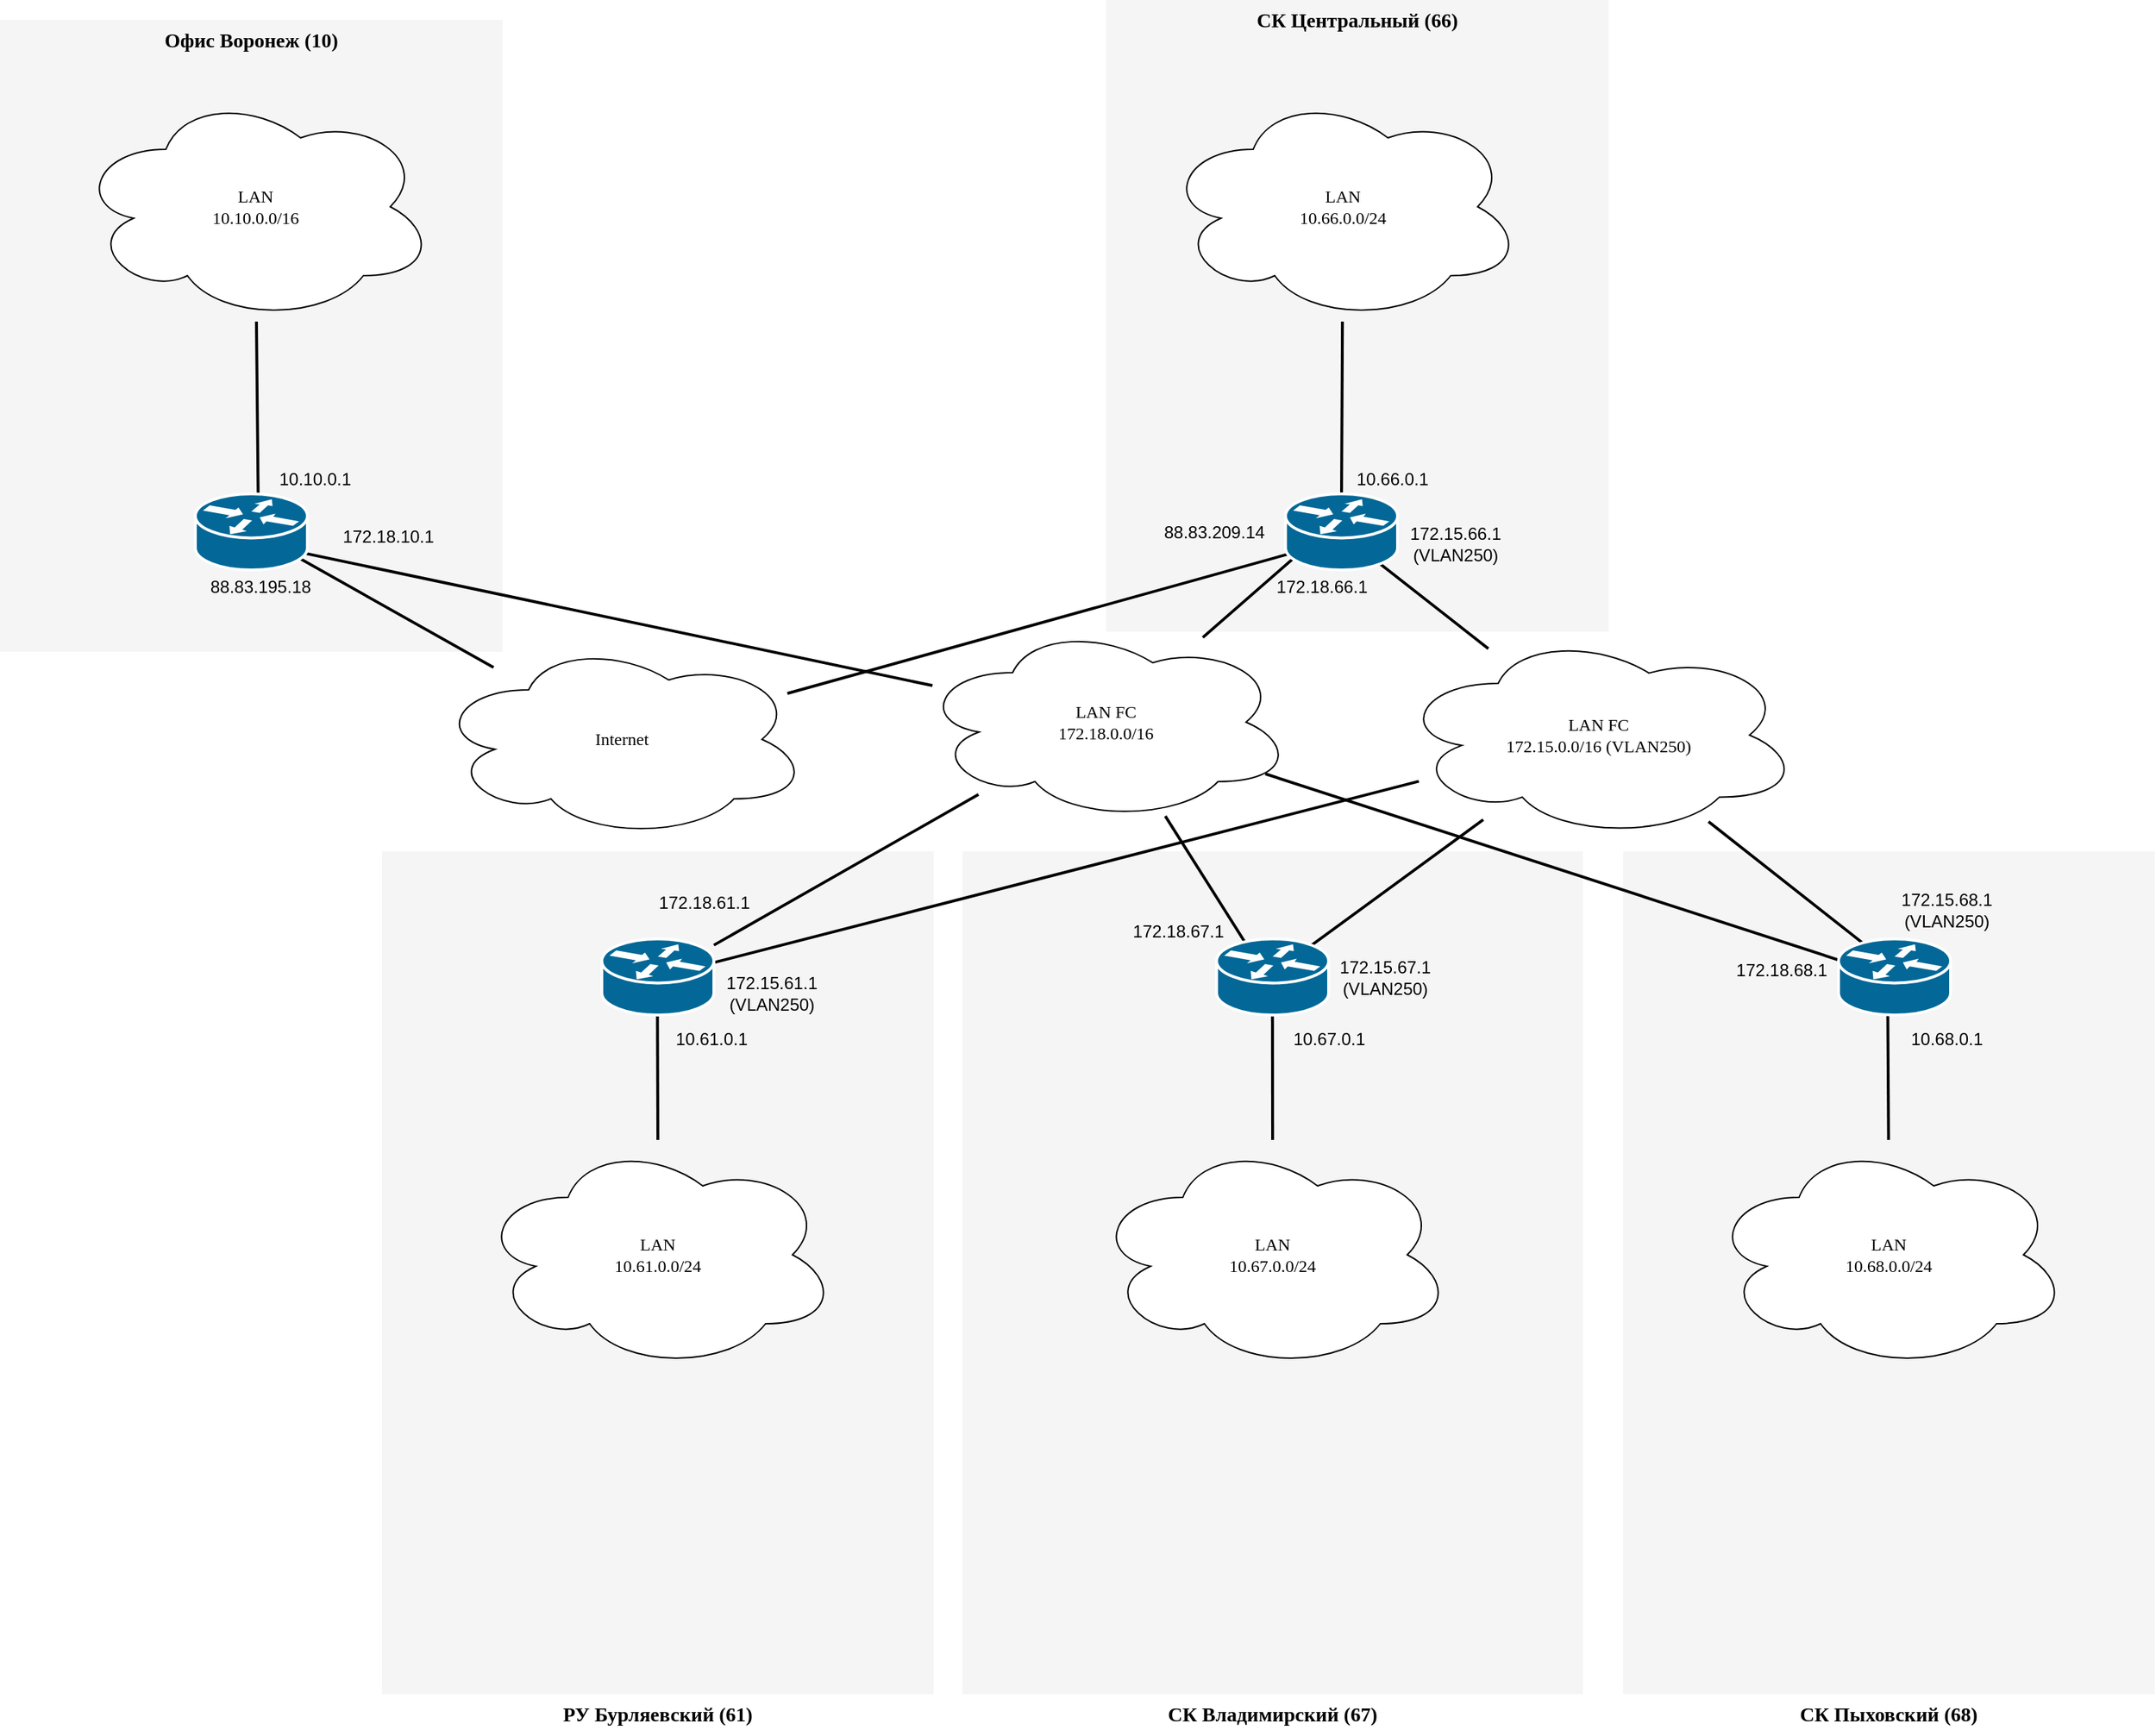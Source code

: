 <mxfile version="15.7.0" type="github">
  <diagram name="Page-1" id="c37626ed-c26b-45fb-9056-f9ebc6bb27b6">
    <mxGraphModel dx="2031" dy="1134" grid="1" gridSize="10" guides="1" tooltips="1" connect="1" arrows="1" fold="1" page="1" pageScale="1" pageWidth="1100" pageHeight="850" background="none" math="0" shadow="0">
      <root>
        <mxCell id="0" />
        <mxCell id="1" parent="0" />
        <mxCell id="1c7a67bf8fd3230f-83" value="СК Центральный (66)" style="whiteSpace=wrap;html=1;rounded=0;shadow=0;comic=0;strokeWidth=1;fontFamily=Verdana;fontSize=14;fillColor=#f5f5f5;strokeColor=none;verticalAlign=top;fontStyle=1" parent="1" vertex="1">
          <mxGeometry x="1010" y="246" width="350" height="440" as="geometry" />
        </mxCell>
        <mxCell id="1c7a67bf8fd3230f-82" value="СК Пыховский (68)" style="whiteSpace=wrap;html=1;rounded=0;shadow=0;comic=0;strokeWidth=1;fontFamily=Verdana;fontSize=14;fillColor=#f5f5f5;strokeColor=none;fontStyle=1;verticalAlign=top;labelPosition=center;verticalLabelPosition=bottom;align=center;" parent="1" vertex="1">
          <mxGeometry x="1370" y="839" width="370" height="587" as="geometry" />
        </mxCell>
        <mxCell id="1c7a67bf8fd3230f-81" value="СК Владимирский (67)" style="whiteSpace=wrap;html=1;rounded=0;shadow=0;comic=0;strokeWidth=1;fontFamily=Verdana;fontSize=14;fillColor=#f5f5f5;strokeColor=none;fontStyle=1;verticalAlign=top;labelPosition=center;verticalLabelPosition=bottom;align=center;" parent="1" vertex="1">
          <mxGeometry x="910" y="839.0" width="432" height="587" as="geometry" />
        </mxCell>
        <mxCell id="1c7a67bf8fd3230f-80" value="РУ Бурляевский (61)" style="whiteSpace=wrap;html=1;rounded=0;shadow=0;comic=0;strokeWidth=1;fontFamily=Verdana;fontSize=14;fillColor=#f5f5f5;strokeColor=none;fontStyle=1;verticalAlign=top;labelPosition=center;verticalLabelPosition=bottom;align=center;" parent="1" vertex="1">
          <mxGeometry x="506" y="839" width="384" height="587" as="geometry" />
        </mxCell>
        <mxCell id="1c7a67bf8fd3230f-15" value="Internet" style="ellipse;shape=cloud;whiteSpace=wrap;html=1;rounded=0;shadow=0;comic=0;strokeWidth=1;fontFamily=Verdana;fontSize=12;" parent="1" vertex="1">
          <mxGeometry x="543" y="692" width="260" height="138" as="geometry" />
        </mxCell>
        <mxCell id="1c7a67bf8fd3230f-54" style="edgeStyle=none;html=1;labelBackgroundColor=none;startFill=0;endArrow=none;endFill=0;strokeWidth=2;fontFamily=Verdana;fontSize=12;exitX=0.485;exitY=0.506;exitDx=0;exitDy=0;exitPerimeter=0;" parent="1" source="1c7a67bf8fd3230f-47" target="58_N4NvC8-cw4pMC1R1P-5" edge="1">
          <mxGeometry relative="1" as="geometry">
            <mxPoint x="1174" y="696" as="targetPoint" />
          </mxGeometry>
        </mxCell>
        <mxCell id="58_N4NvC8-cw4pMC1R1P-2" value="LAN&lt;br&gt;10.66.0.0/24" style="ellipse;shape=cloud;whiteSpace=wrap;html=1;rounded=0;shadow=0;comic=0;strokeWidth=1;fontFamily=Verdana;fontSize=12;" parent="1" vertex="1">
          <mxGeometry x="1050" y="310" width="250" height="160" as="geometry" />
        </mxCell>
        <mxCell id="58_N4NvC8-cw4pMC1R1P-3" style="edgeStyle=none;html=1;labelBackgroundColor=none;startFill=0;endArrow=none;endFill=0;strokeWidth=2;fontFamily=Verdana;fontSize=12;entryX=0.5;entryY=0;entryDx=0;entryDy=0;entryPerimeter=0;" parent="1" source="58_N4NvC8-cw4pMC1R1P-2" target="1c7a67bf8fd3230f-47" edge="1">
          <mxGeometry relative="1" as="geometry">
            <mxPoint x="1260" y="500.0" as="sourcePoint" />
            <mxPoint x="1260" y="553" as="targetPoint" />
          </mxGeometry>
        </mxCell>
        <mxCell id="58_N4NvC8-cw4pMC1R1P-4" value="10.66.0.1" style="text;html=1;resizable=0;autosize=1;align=center;verticalAlign=middle;points=[];fillColor=none;strokeColor=none;rounded=0;" parent="1" vertex="1">
          <mxGeometry x="1174" y="570" width="70" height="20" as="geometry" />
        </mxCell>
        <mxCell id="58_N4NvC8-cw4pMC1R1P-5" value="LAN FC&lt;br&gt;172.15.0.0/16 (VLAN250)" style="ellipse;shape=cloud;whiteSpace=wrap;html=1;rounded=0;shadow=0;comic=0;strokeWidth=1;fontFamily=Verdana;fontSize=12;" parent="1" vertex="1">
          <mxGeometry x="1213" y="686" width="280" height="144" as="geometry" />
        </mxCell>
        <mxCell id="58_N4NvC8-cw4pMC1R1P-7" value="172.15.66.1&lt;br&gt;(VLAN250)" style="text;html=1;resizable=0;autosize=1;align=center;verticalAlign=middle;points=[];fillColor=none;strokeColor=none;rounded=0;" parent="1" vertex="1">
          <mxGeometry x="1213" y="610" width="80" height="30" as="geometry" />
        </mxCell>
        <mxCell id="58_N4NvC8-cw4pMC1R1P-14" style="edgeStyle=none;html=1;labelBackgroundColor=none;startFill=0;endArrow=none;endFill=0;strokeWidth=2;fontFamily=Verdana;fontSize=12;exitX=0.497;exitY=0.38;exitDx=0;exitDy=0;exitPerimeter=0;" parent="1" source="58_N4NvC8-cw4pMC1R1P-13" target="58_N4NvC8-cw4pMC1R1P-5" edge="1">
          <mxGeometry relative="1" as="geometry">
            <mxPoint x="1182.83" y="626.818" as="sourcePoint" />
            <mxPoint x="1354.776" y="712.261" as="targetPoint" />
          </mxGeometry>
        </mxCell>
        <mxCell id="58_N4NvC8-cw4pMC1R1P-15" value="172.15.68.1&lt;br&gt;(VLAN250)" style="text;html=1;resizable=0;autosize=1;align=center;verticalAlign=middle;points=[];fillColor=none;strokeColor=none;rounded=0;" parent="1" vertex="1">
          <mxGeometry x="1555" y="865" width="80" height="30" as="geometry" />
        </mxCell>
        <mxCell id="58_N4NvC8-cw4pMC1R1P-16" value="172.15.67.1&lt;br&gt;(VLAN250)" style="text;html=1;resizable=0;autosize=1;align=center;verticalAlign=middle;points=[];fillColor=none;strokeColor=none;rounded=0;" parent="1" vertex="1">
          <mxGeometry x="1164" y="911.5" width="80" height="30" as="geometry" />
        </mxCell>
        <mxCell id="58_N4NvC8-cw4pMC1R1P-17" value="172.15.61.1&lt;br&gt;(VLAN250)" style="text;html=1;resizable=0;autosize=1;align=center;verticalAlign=middle;points=[];fillColor=none;strokeColor=none;rounded=0;" parent="1" vertex="1">
          <mxGeometry x="737" y="923" width="80" height="30" as="geometry" />
        </mxCell>
        <mxCell id="58_N4NvC8-cw4pMC1R1P-18" style="edgeStyle=none;html=1;labelBackgroundColor=none;startFill=0;endArrow=none;endFill=0;strokeWidth=2;fontFamily=Verdana;fontSize=12;exitX=0.468;exitY=0.491;exitDx=0;exitDy=0;exitPerimeter=0;" parent="1" source="58_N4NvC8-cw4pMC1R1P-12" target="58_N4NvC8-cw4pMC1R1P-5" edge="1">
          <mxGeometry relative="1" as="geometry">
            <mxPoint x="1568.766" y="930.14" as="sourcePoint" />
            <mxPoint x="1284.594" y="799.859" as="targetPoint" />
          </mxGeometry>
        </mxCell>
        <mxCell id="58_N4NvC8-cw4pMC1R1P-19" style="edgeStyle=none;html=1;labelBackgroundColor=none;startFill=0;endArrow=none;endFill=0;strokeWidth=2;fontFamily=Verdana;fontSize=12;" parent="1" source="58_N4NvC8-cw4pMC1R1P-11" target="58_N4NvC8-cw4pMC1R1P-5" edge="1">
          <mxGeometry relative="1" as="geometry">
            <mxPoint x="1578.766" y="940.14" as="sourcePoint" />
            <mxPoint x="1294.594" y="809.859" as="targetPoint" />
          </mxGeometry>
        </mxCell>
        <mxCell id="58_N4NvC8-cw4pMC1R1P-20" value="LAN&lt;br&gt;10.68.0.0/24" style="ellipse;shape=cloud;whiteSpace=wrap;html=1;rounded=0;shadow=0;comic=0;strokeWidth=1;fontFamily=Verdana;fontSize=12;" parent="1" vertex="1">
          <mxGeometry x="1430" y="1040" width="250" height="160" as="geometry" />
        </mxCell>
        <mxCell id="58_N4NvC8-cw4pMC1R1P-21" style="edgeStyle=none;html=1;labelBackgroundColor=none;startFill=0;endArrow=none;endFill=0;strokeWidth=2;fontFamily=Verdana;fontSize=12;entryX=0.437;entryY=0.38;entryDx=0;entryDy=0;entryPerimeter=0;" parent="1" source="58_N4NvC8-cw4pMC1R1P-20" target="58_N4NvC8-cw4pMC1R1P-13" edge="1">
          <mxGeometry relative="1" as="geometry">
            <mxPoint x="1568.766" y="930.14" as="sourcePoint" />
            <mxPoint x="1284.594" y="799.859" as="targetPoint" />
          </mxGeometry>
        </mxCell>
        <mxCell id="58_N4NvC8-cw4pMC1R1P-22" value="LAN&lt;br&gt;10.67.0.0/24" style="ellipse;shape=cloud;whiteSpace=wrap;html=1;rounded=0;shadow=0;comic=0;strokeWidth=1;fontFamily=Verdana;fontSize=12;" parent="1" vertex="1">
          <mxGeometry x="1001" y="1040" width="250" height="160" as="geometry" />
        </mxCell>
        <mxCell id="58_N4NvC8-cw4pMC1R1P-23" value="LAN&lt;br&gt;10.61.0.0/24" style="ellipse;shape=cloud;whiteSpace=wrap;html=1;rounded=0;shadow=0;comic=0;strokeWidth=1;fontFamily=Verdana;fontSize=12;" parent="1" vertex="1">
          <mxGeometry x="573" y="1040" width="250" height="160" as="geometry" />
        </mxCell>
        <mxCell id="58_N4NvC8-cw4pMC1R1P-24" style="edgeStyle=none;html=1;labelBackgroundColor=none;startFill=0;endArrow=none;endFill=0;strokeWidth=2;fontFamily=Verdana;fontSize=12;entryX=0.498;entryY=0.357;entryDx=0;entryDy=0;entryPerimeter=0;" parent="1" source="58_N4NvC8-cw4pMC1R1P-22" target="58_N4NvC8-cw4pMC1R1P-12" edge="1">
          <mxGeometry relative="1" as="geometry">
            <mxPoint x="1565.0" y="1050" as="sourcePoint" />
            <mxPoint x="1564.086" y="930.14" as="targetPoint" />
          </mxGeometry>
        </mxCell>
        <mxCell id="58_N4NvC8-cw4pMC1R1P-25" style="edgeStyle=none;html=1;labelBackgroundColor=none;startFill=0;endArrow=none;endFill=0;strokeWidth=2;fontFamily=Verdana;fontSize=12;entryX=0.495;entryY=0.468;entryDx=0;entryDy=0;entryPerimeter=0;" parent="1" source="58_N4NvC8-cw4pMC1R1P-23" target="58_N4NvC8-cw4pMC1R1P-11" edge="1">
          <mxGeometry relative="1" as="geometry">
            <mxPoint x="1575.0" y="1060" as="sourcePoint" />
            <mxPoint x="1574.086" y="940.14" as="targetPoint" />
          </mxGeometry>
        </mxCell>
        <mxCell id="58_N4NvC8-cw4pMC1R1P-11" value="" style="shape=mxgraph.cisco.routers.router;html=1;dashed=0;fillColor=#036897;strokeColor=#ffffff;strokeWidth=2;verticalLabelPosition=bottom;verticalAlign=top;rounded=0;shadow=0;comic=0;fontFamily=Verdana;fontSize=12;" parent="1" vertex="1">
          <mxGeometry x="659" y="900" width="78" height="53" as="geometry" />
        </mxCell>
        <mxCell id="58_N4NvC8-cw4pMC1R1P-26" value="10.68.0.1" style="text;html=1;resizable=0;autosize=1;align=center;verticalAlign=middle;points=[];fillColor=none;strokeColor=none;rounded=0;" parent="1" vertex="1">
          <mxGeometry x="1560" y="960" width="70" height="20" as="geometry" />
        </mxCell>
        <mxCell id="58_N4NvC8-cw4pMC1R1P-27" value="10.67.0.1" style="text;html=1;resizable=0;autosize=1;align=center;verticalAlign=middle;points=[];fillColor=none;strokeColor=none;rounded=0;" parent="1" vertex="1">
          <mxGeometry x="1130" y="960" width="70" height="20" as="geometry" />
        </mxCell>
        <mxCell id="58_N4NvC8-cw4pMC1R1P-28" value="10.61.0.1" style="text;html=1;resizable=0;autosize=1;align=center;verticalAlign=middle;points=[];fillColor=none;strokeColor=none;rounded=0;" parent="1" vertex="1">
          <mxGeometry x="700" y="960" width="70" height="20" as="geometry" />
        </mxCell>
        <mxCell id="tx_tMeaAyU1wcFvPWiur-1" value="LAN FC&lt;br&gt;172.18.0.0/16" style="ellipse;shape=cloud;whiteSpace=wrap;html=1;rounded=0;shadow=0;comic=0;strokeWidth=1;fontFamily=Verdana;fontSize=12;" parent="1" vertex="1">
          <mxGeometry x="880" y="680" width="260" height="138" as="geometry" />
        </mxCell>
        <mxCell id="tx_tMeaAyU1wcFvPWiur-2" style="edgeStyle=none;html=1;labelBackgroundColor=none;startFill=0;endArrow=none;endFill=0;strokeWidth=2;fontFamily=Verdana;fontSize=12;" parent="1" source="tx_tMeaAyU1wcFvPWiur-1" target="58_N4NvC8-cw4pMC1R1P-11" edge="1">
          <mxGeometry relative="1" as="geometry">
            <mxPoint x="1185.0" y="480.0" as="sourcePoint" />
            <mxPoint x="1184" y="600.0" as="targetPoint" />
          </mxGeometry>
        </mxCell>
        <mxCell id="tx_tMeaAyU1wcFvPWiur-3" value="172.18.61.1" style="text;html=1;resizable=0;autosize=1;align=center;verticalAlign=middle;points=[];fillColor=none;strokeColor=none;rounded=0;" parent="1" vertex="1">
          <mxGeometry x="690" y="865" width="80" height="20" as="geometry" />
        </mxCell>
        <mxCell id="tx_tMeaAyU1wcFvPWiur-4" value="172.18.67.1" style="text;html=1;resizable=0;autosize=1;align=center;verticalAlign=middle;points=[];fillColor=none;strokeColor=none;rounded=0;" parent="1" vertex="1">
          <mxGeometry x="1020" y="885" width="80" height="20" as="geometry" />
        </mxCell>
        <mxCell id="tx_tMeaAyU1wcFvPWiur-5" style="edgeStyle=none;html=1;labelBackgroundColor=none;startFill=0;endArrow=none;endFill=0;strokeWidth=2;fontFamily=Verdana;fontSize=12;entryX=0.407;entryY=0.402;entryDx=0;entryDy=0;entryPerimeter=0;" parent="1" source="tx_tMeaAyU1wcFvPWiur-1" target="58_N4NvC8-cw4pMC1R1P-12" edge="1">
          <mxGeometry relative="1" as="geometry">
            <mxPoint x="931.322" y="809.455" as="sourcePoint" />
            <mxPoint x="747" y="914.312" as="targetPoint" />
          </mxGeometry>
        </mxCell>
        <mxCell id="58_N4NvC8-cw4pMC1R1P-12" value="" style="shape=mxgraph.cisco.routers.router;html=1;dashed=0;fillColor=#036897;strokeColor=#ffffff;strokeWidth=2;verticalLabelPosition=bottom;verticalAlign=top;rounded=0;shadow=0;comic=0;fontFamily=Verdana;fontSize=12;" parent="1" vertex="1">
          <mxGeometry x="1087" y="900" width="78" height="53" as="geometry" />
        </mxCell>
        <mxCell id="tx_tMeaAyU1wcFvPWiur-6" value="172.18.68.1" style="text;html=1;resizable=0;autosize=1;align=center;verticalAlign=middle;points=[];fillColor=none;strokeColor=none;rounded=0;" parent="1" vertex="1">
          <mxGeometry x="1440" y="911.5" width="80" height="20" as="geometry" />
        </mxCell>
        <mxCell id="tx_tMeaAyU1wcFvPWiur-7" style="edgeStyle=none;html=1;labelBackgroundColor=none;startFill=0;endArrow=none;endFill=0;strokeWidth=2;fontFamily=Verdana;fontSize=12;entryX=0.633;entryY=0.579;entryDx=0;entryDy=0;entryPerimeter=0;" parent="1" source="tx_tMeaAyU1wcFvPWiur-1" target="58_N4NvC8-cw4pMC1R1P-13" edge="1">
          <mxGeometry relative="1" as="geometry">
            <mxPoint x="1061.234" y="824.437" as="sourcePoint" />
            <mxPoint x="1128.746" y="931.306" as="targetPoint" />
          </mxGeometry>
        </mxCell>
        <mxCell id="58_N4NvC8-cw4pMC1R1P-13" value="" style="shape=mxgraph.cisco.routers.router;html=1;dashed=0;fillColor=#036897;strokeColor=#ffffff;strokeWidth=2;verticalLabelPosition=bottom;verticalAlign=top;rounded=0;shadow=0;comic=0;fontFamily=Verdana;fontSize=12;" parent="1" vertex="1">
          <mxGeometry x="1520" y="900" width="78" height="53" as="geometry" />
        </mxCell>
        <mxCell id="tx_tMeaAyU1wcFvPWiur-8" value="172.18.66.1" style="text;html=1;resizable=0;autosize=1;align=center;verticalAlign=middle;points=[];fillColor=none;strokeColor=none;rounded=0;" parent="1" vertex="1">
          <mxGeometry x="1120" y="645" width="80" height="20" as="geometry" />
        </mxCell>
        <mxCell id="tx_tMeaAyU1wcFvPWiur-9" style="edgeStyle=none;html=1;labelBackgroundColor=none;startFill=0;endArrow=none;endFill=0;strokeWidth=2;fontFamily=Verdana;fontSize=12;exitX=0.305;exitY=0.546;exitDx=0;exitDy=0;exitPerimeter=0;" parent="1" source="1c7a67bf8fd3230f-47" target="tx_tMeaAyU1wcFvPWiur-1" edge="1">
          <mxGeometry relative="1" as="geometry">
            <mxPoint x="931.322" y="809.455" as="sourcePoint" />
            <mxPoint x="747" y="914.312" as="targetPoint" />
          </mxGeometry>
        </mxCell>
        <mxCell id="tx_tMeaAyU1wcFvPWiur-10" value="Офис Воронеж (10)" style="whiteSpace=wrap;html=1;rounded=0;shadow=0;comic=0;strokeWidth=1;fontFamily=Verdana;fontSize=14;fillColor=#f5f5f5;strokeColor=none;verticalAlign=top;fontStyle=1" parent="1" vertex="1">
          <mxGeometry x="240" y="260" width="350" height="440" as="geometry" />
        </mxCell>
        <mxCell id="tx_tMeaAyU1wcFvPWiur-12" value="LAN&lt;br&gt;10.10.0.0/16" style="ellipse;shape=cloud;whiteSpace=wrap;html=1;rounded=0;shadow=0;comic=0;strokeWidth=1;fontFamily=Verdana;fontSize=12;" parent="1" vertex="1">
          <mxGeometry x="293" y="310" width="250" height="160" as="geometry" />
        </mxCell>
        <mxCell id="tx_tMeaAyU1wcFvPWiur-13" value="10.10.0.1" style="text;html=1;resizable=0;autosize=1;align=center;verticalAlign=middle;points=[];fillColor=none;strokeColor=none;rounded=0;" parent="1" vertex="1">
          <mxGeometry x="424" y="570" width="70" height="20" as="geometry" />
        </mxCell>
        <mxCell id="tx_tMeaAyU1wcFvPWiur-14" value="88.83.195.18" style="text;html=1;resizable=0;autosize=1;align=center;verticalAlign=middle;points=[];fillColor=none;strokeColor=none;rounded=0;" parent="1" vertex="1">
          <mxGeometry x="376" y="645" width="90" height="20" as="geometry" />
        </mxCell>
        <mxCell id="tx_tMeaAyU1wcFvPWiur-15" value="172.18.10.1" style="text;html=1;resizable=0;autosize=1;align=center;verticalAlign=middle;points=[];fillColor=none;strokeColor=none;rounded=0;" parent="1" vertex="1">
          <mxGeometry x="470" y="610" width="80" height="20" as="geometry" />
        </mxCell>
        <mxCell id="tx_tMeaAyU1wcFvPWiur-18" style="edgeStyle=none;html=1;labelBackgroundColor=none;startFill=0;endArrow=none;endFill=0;strokeWidth=2;fontFamily=Verdana;fontSize=12;entryX=0.564;entryY=0.491;entryDx=0;entryDy=0;entryPerimeter=0;" parent="1" source="tx_tMeaAyU1wcFvPWiur-12" target="tx_tMeaAyU1wcFvPWiur-17" edge="1">
          <mxGeometry relative="1" as="geometry">
            <mxPoint x="521" y="440" as="sourcePoint" />
            <mxPoint x="520" y="560" as="targetPoint" />
          </mxGeometry>
        </mxCell>
        <mxCell id="tx_tMeaAyU1wcFvPWiur-19" style="edgeStyle=none;html=1;labelBackgroundColor=none;startFill=0;endArrow=none;endFill=0;strokeWidth=2;fontFamily=Verdana;fontSize=12;exitX=0.578;exitY=0.657;exitDx=0;exitDy=0;exitPerimeter=0;" parent="1" source="tx_tMeaAyU1wcFvPWiur-17" target="tx_tMeaAyU1wcFvPWiur-1" edge="1">
          <mxGeometry relative="1" as="geometry">
            <mxPoint x="1185.0" y="480.0" as="sourcePoint" />
            <mxPoint x="1184" y="600.0" as="targetPoint" />
          </mxGeometry>
        </mxCell>
        <mxCell id="tx_tMeaAyU1wcFvPWiur-20" style="edgeStyle=none;html=1;labelBackgroundColor=none;startFill=0;endArrow=none;endFill=0;strokeWidth=2;fontFamily=Verdana;fontSize=12;entryX=0.352;entryY=0.368;entryDx=0;entryDy=0;entryPerimeter=0;" parent="1" source="1c7a67bf8fd3230f-15" target="tx_tMeaAyU1wcFvPWiur-17" edge="1">
          <mxGeometry relative="1" as="geometry">
            <mxPoint x="428.417" y="480.0" as="sourcePoint" />
            <mxPoint x="429.992" y="626.023" as="targetPoint" />
          </mxGeometry>
        </mxCell>
        <mxCell id="tx_tMeaAyU1wcFvPWiur-17" value="" style="shape=mxgraph.cisco.routers.router;html=1;dashed=0;fillColor=#036897;strokeColor=#ffffff;strokeWidth=2;verticalLabelPosition=bottom;verticalAlign=top;rounded=0;shadow=0;comic=0;fontFamily=Verdana;fontSize=12;" parent="1" vertex="1">
          <mxGeometry x="376" y="590" width="78" height="53" as="geometry" />
        </mxCell>
        <mxCell id="tx_tMeaAyU1wcFvPWiur-21" style="edgeStyle=none;html=1;labelBackgroundColor=none;startFill=0;endArrow=none;endFill=0;strokeWidth=2;fontFamily=Verdana;fontSize=12;entryX=0.516;entryY=0.59;entryDx=0;entryDy=0;entryPerimeter=0;" parent="1" source="1c7a67bf8fd3230f-15" target="1c7a67bf8fd3230f-47" edge="1">
          <mxGeometry relative="1" as="geometry">
            <mxPoint x="593.483" y="720.965" as="sourcePoint" />
            <mxPoint x="413.456" y="619.504" as="targetPoint" />
          </mxGeometry>
        </mxCell>
        <mxCell id="1c7a67bf8fd3230f-47" value="" style="shape=mxgraph.cisco.routers.router;html=1;dashed=0;fillColor=#036897;strokeColor=#ffffff;strokeWidth=2;verticalLabelPosition=bottom;verticalAlign=top;rounded=0;shadow=0;comic=0;fontFamily=Verdana;fontSize=12;" parent="1" vertex="1">
          <mxGeometry x="1135" y="590" width="78" height="53" as="geometry" />
        </mxCell>
        <mxCell id="J0VGMc1RVm48U5fGLF9g-1" value="88.83.209.14" style="text;html=1;resizable=0;autosize=1;align=center;verticalAlign=middle;points=[];fillColor=none;strokeColor=none;rounded=0;" vertex="1" parent="1">
          <mxGeometry x="1040" y="606.5" width="90" height="20" as="geometry" />
        </mxCell>
      </root>
    </mxGraphModel>
  </diagram>
</mxfile>
